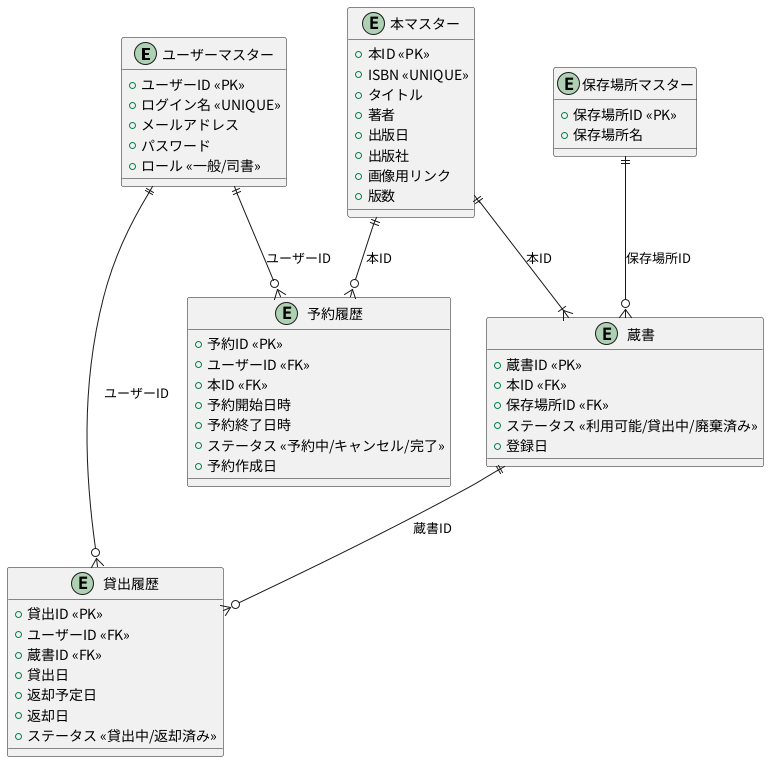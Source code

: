 @startuml er
 skinparam defaultFontName "Noto Sans CJK JP"
 entity "ユーザーマスター" as User {
   +ユーザーID <<PK>>
   +ログイン名 <<UNIQUE>>
   +メールアドレス
   +パスワード
   +ロール <<一般/司書>>
 }
 
 entity "本マスター" as book {
   +本ID <<PK>>
   +ISBN <<UNIQUE>>
   +タイトル 
   +著者
   +出版日
   +出版社
   +画像用リンク
   +版数
 }

 entity "蔵書" as Copy {
   +蔵書ID <<PK>>
   +本ID <<FK>>
   +保存場所ID <<FK>>
   +ステータス <<利用可能/貸出中/廃棄済み>>
   +登録日
 }

 entity "保存場所マスター" as Location {
   +保存場所ID <<PK>>
   +保存場所名
 }

 entity "貸出履歴" as LoanHistory {
  +貸出ID <<PK>>
  +ユーザーID <<FK>>
  +蔵書ID <<FK>>
  +貸出日 
  +返却予定日 
  +返却日
  +ステータス <<貸出中/返却済み>>
 }

 entity "予約履歴" as ReservationHistory {
  +予約ID <<PK>>
  +ユーザーID <<FK>>
  +本ID <<FK>>
  +予約開始日時
  +予約終了日時
  +ステータス <<予約中/キャンセル/完了>>
  +予約作成日
 }
 
 User ||--o{ LoanHistory : ユーザーID
 Copy ||--o{ LoanHistory : 蔵書ID
 book ||--|{ Copy : 本ID
 Location ||--o{ Copy : 保存場所ID

 User ||--o{ ReservationHistory : ユーザーID
 book ||--o{ ReservationHistory : 本ID


 @enduml